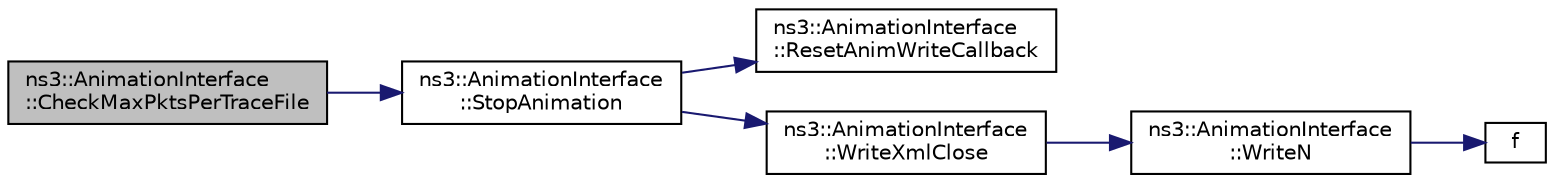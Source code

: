 digraph "ns3::AnimationInterface::CheckMaxPktsPerTraceFile"
{
 // LATEX_PDF_SIZE
  edge [fontname="Helvetica",fontsize="10",labelfontname="Helvetica",labelfontsize="10"];
  node [fontname="Helvetica",fontsize="10",shape=record];
  rankdir="LR";
  Node1 [label="ns3::AnimationInterface\l::CheckMaxPktsPerTraceFile",height=0.2,width=0.4,color="black", fillcolor="grey75", style="filled", fontcolor="black",tooltip="Check maximum packets per trace file function."];
  Node1 -> Node2 [color="midnightblue",fontsize="10",style="solid",fontname="Helvetica"];
  Node2 [label="ns3::AnimationInterface\l::StopAnimation",height=0.2,width=0.4,color="black", fillcolor="white", style="filled",URL="$classns3_1_1_animation_interface.html#a7c668b43b1e7ed6763a587af51995b1b",tooltip="Stop animation function."];
  Node2 -> Node3 [color="midnightblue",fontsize="10",style="solid",fontname="Helvetica"];
  Node3 [label="ns3::AnimationInterface\l::ResetAnimWriteCallback",height=0.2,width=0.4,color="black", fillcolor="white", style="filled",URL="$classns3_1_1_animation_interface.html#aa8b2a29ca7065ed85455f5ee04a83460",tooltip="Reset the write callback function."];
  Node2 -> Node4 [color="midnightblue",fontsize="10",style="solid",fontname="Helvetica"];
  Node4 [label="ns3::AnimationInterface\l::WriteXmlClose",height=0.2,width=0.4,color="black", fillcolor="white", style="filled",URL="$classns3_1_1_animation_interface.html#a98e7178a68a9d19f62eaf118b48cf545",tooltip="Write XML close function."];
  Node4 -> Node5 [color="midnightblue",fontsize="10",style="solid",fontname="Helvetica"];
  Node5 [label="ns3::AnimationInterface\l::WriteN",height=0.2,width=0.4,color="black", fillcolor="white", style="filled",URL="$classns3_1_1_animation_interface.html#a4cdd131c35733674773098d094f30066",tooltip="WriteN function."];
  Node5 -> Node6 [color="midnightblue",fontsize="10",style="solid",fontname="Helvetica"];
  Node6 [label="f",height=0.2,width=0.4,color="black", fillcolor="white", style="filled",URL="$80211b_8c.html#ae7ffc1a8f84fa47a0812b2f2b9627132",tooltip=" "];
}
